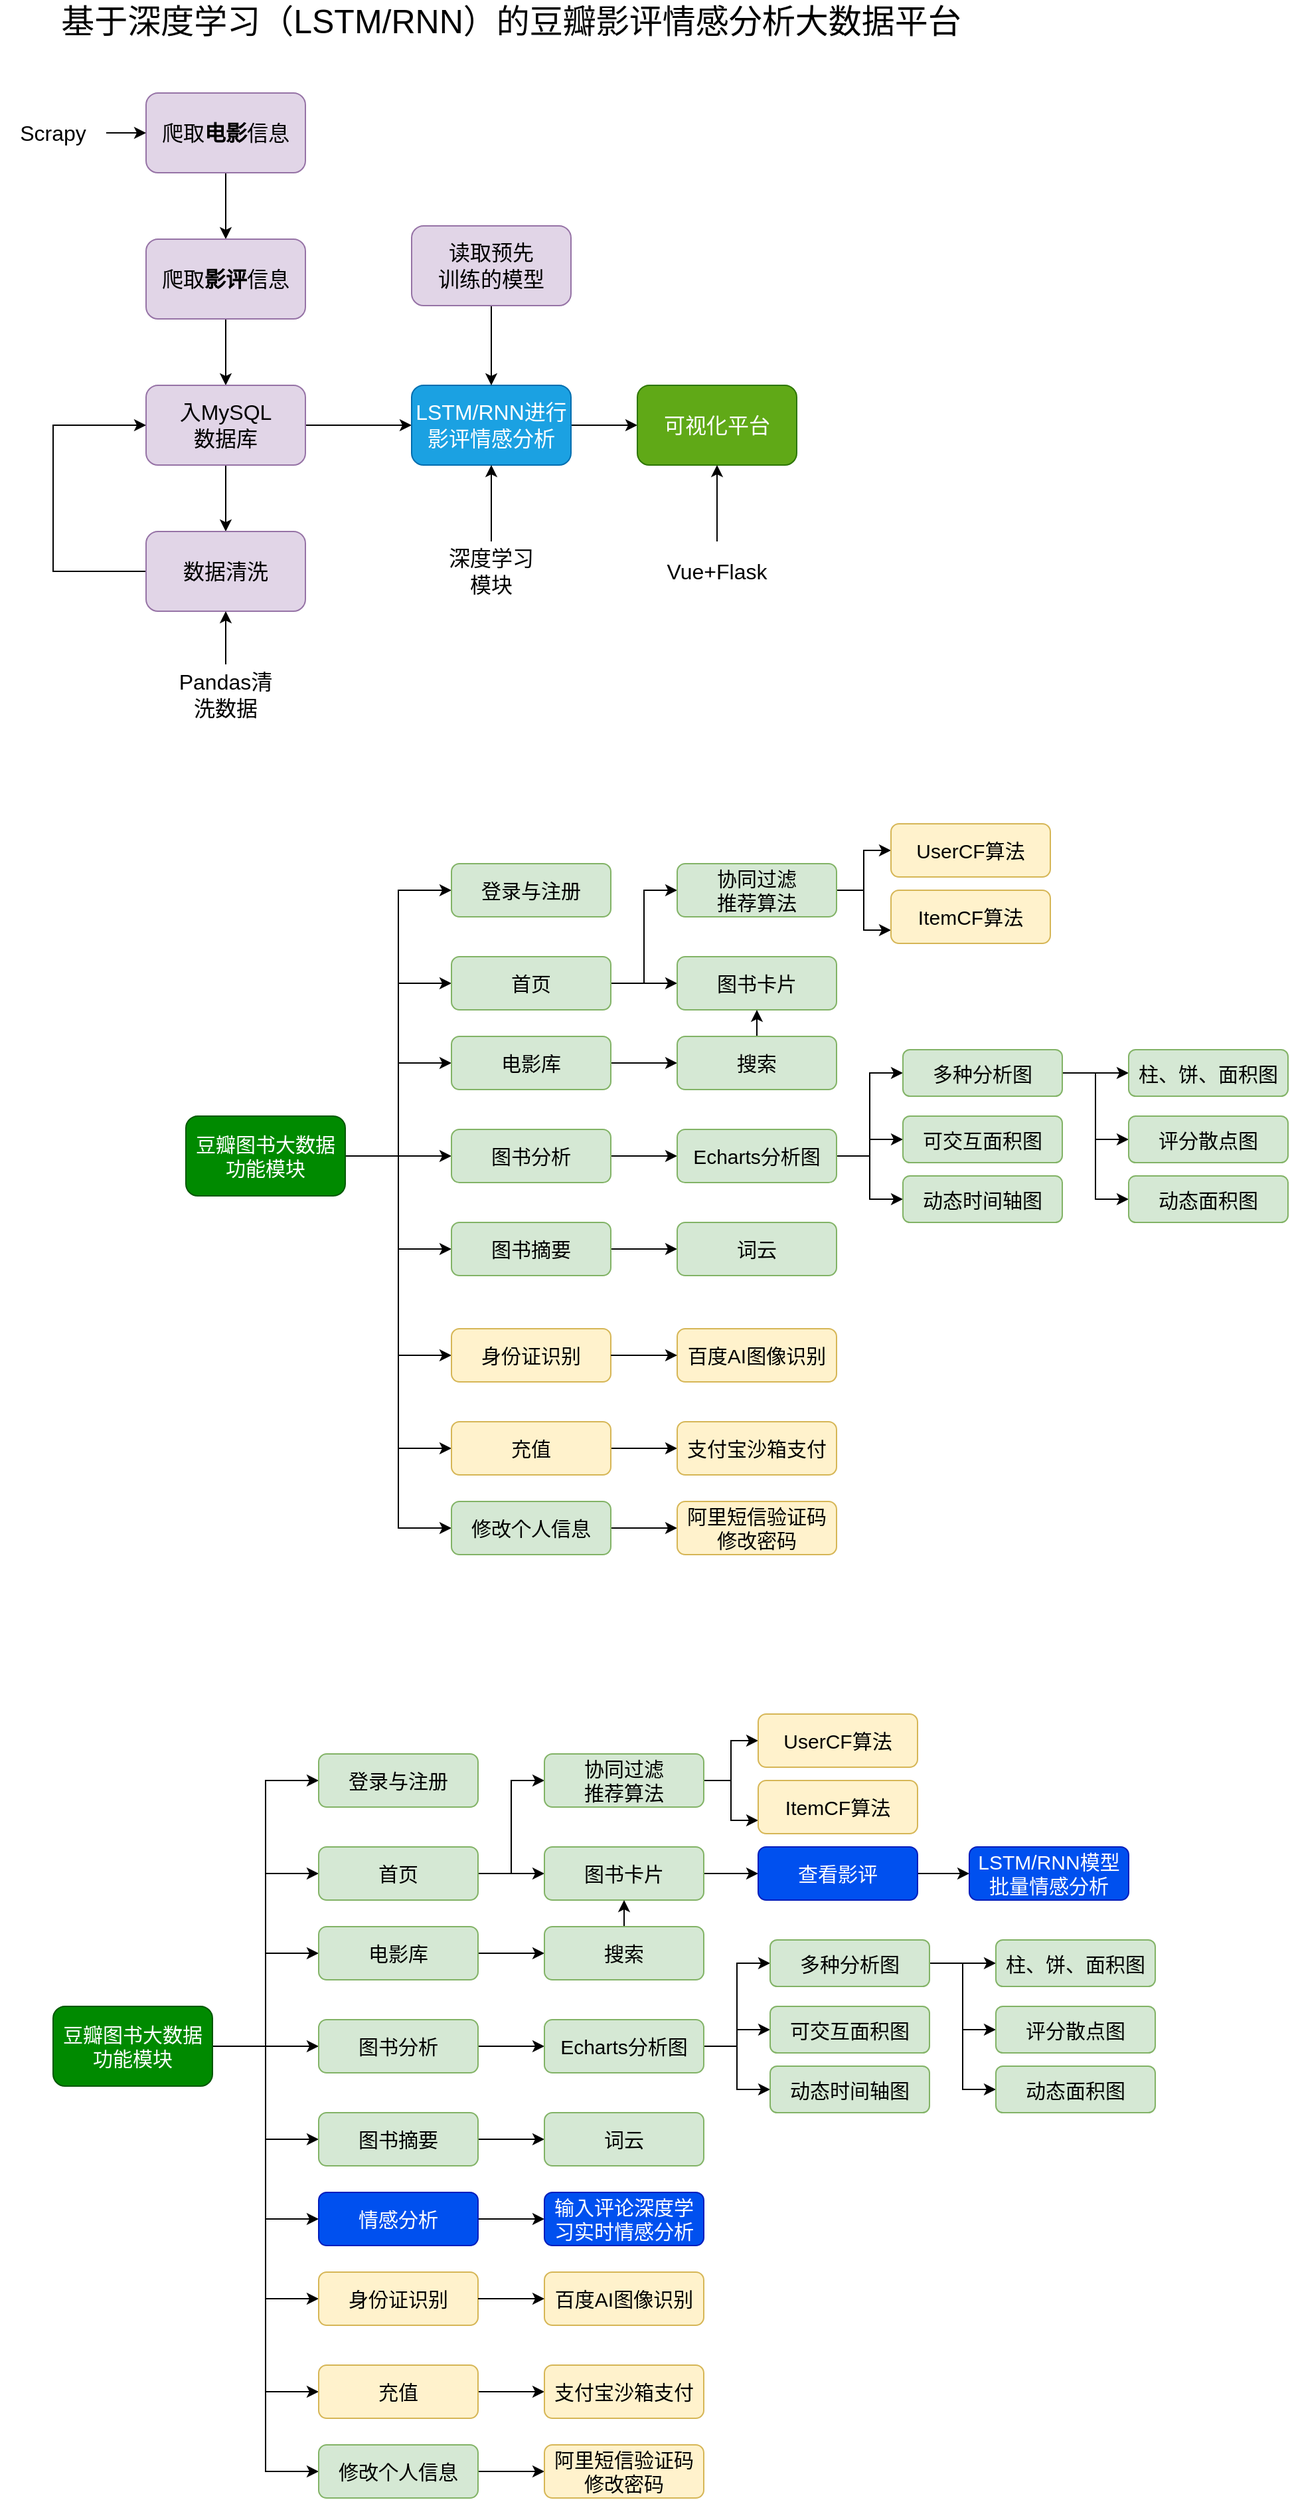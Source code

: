 <mxfile version="17.4.5" type="github">
  <diagram id="V2zGZrx1W2stLBBZ37LN" name="Page-1">
    <mxGraphModel dx="1422" dy="794" grid="1" gridSize="10" guides="1" tooltips="1" connect="1" arrows="1" fold="1" page="1" pageScale="1" pageWidth="827" pageHeight="1169" math="0" shadow="0">
      <root>
        <mxCell id="0" />
        <mxCell id="1" parent="0" />
        <mxCell id="ApELSlaMRQJvpLbUcIeK-8" style="edgeStyle=orthogonalEdgeStyle;rounded=0;orthogonalLoop=1;jettySize=auto;html=1;exitX=0.5;exitY=1;exitDx=0;exitDy=0;entryX=0.5;entryY=0;entryDx=0;entryDy=0;fontSize=16;" parent="1" source="ApELSlaMRQJvpLbUcIeK-1" target="ApELSlaMRQJvpLbUcIeK-2" edge="1">
          <mxGeometry relative="1" as="geometry" />
        </mxCell>
        <mxCell id="ApELSlaMRQJvpLbUcIeK-1" value="爬取&lt;b&gt;电影&lt;/b&gt;信息" style="rounded=1;whiteSpace=wrap;html=1;fillColor=#e1d5e7;strokeColor=#9673a6;fontSize=16;" parent="1" vertex="1">
          <mxGeometry x="120" y="90" width="120" height="60" as="geometry" />
        </mxCell>
        <mxCell id="ApELSlaMRQJvpLbUcIeK-10" style="edgeStyle=orthogonalEdgeStyle;rounded=0;orthogonalLoop=1;jettySize=auto;html=1;exitX=0.5;exitY=1;exitDx=0;exitDy=0;entryX=0.5;entryY=0;entryDx=0;entryDy=0;fontSize=16;" parent="1" source="ApELSlaMRQJvpLbUcIeK-2" target="ApELSlaMRQJvpLbUcIeK-9" edge="1">
          <mxGeometry relative="1" as="geometry" />
        </mxCell>
        <mxCell id="ApELSlaMRQJvpLbUcIeK-2" value="爬取&lt;b&gt;影评&lt;/b&gt;信息" style="rounded=1;whiteSpace=wrap;html=1;fillColor=#e1d5e7;strokeColor=#9673a6;fontSize=16;" parent="1" vertex="1">
          <mxGeometry x="120" y="200" width="120" height="60" as="geometry" />
        </mxCell>
        <mxCell id="ApELSlaMRQJvpLbUcIeK-16" style="edgeStyle=orthogonalEdgeStyle;rounded=0;orthogonalLoop=1;jettySize=auto;html=1;exitX=0.5;exitY=1;exitDx=0;exitDy=0;entryX=0.5;entryY=0;entryDx=0;entryDy=0;fontSize=16;" parent="1" source="ApELSlaMRQJvpLbUcIeK-9" target="ApELSlaMRQJvpLbUcIeK-11" edge="1">
          <mxGeometry relative="1" as="geometry" />
        </mxCell>
        <mxCell id="ApELSlaMRQJvpLbUcIeK-20" style="edgeStyle=orthogonalEdgeStyle;rounded=0;orthogonalLoop=1;jettySize=auto;html=1;exitX=1;exitY=0.5;exitDx=0;exitDy=0;entryX=0;entryY=0.5;entryDx=0;entryDy=0;fontSize=16;" parent="1" source="ApELSlaMRQJvpLbUcIeK-9" target="ApELSlaMRQJvpLbUcIeK-19" edge="1">
          <mxGeometry relative="1" as="geometry" />
        </mxCell>
        <mxCell id="ApELSlaMRQJvpLbUcIeK-9" value="入MySQL&lt;br&gt;数据库" style="rounded=1;whiteSpace=wrap;html=1;fillColor=#e1d5e7;strokeColor=#9673a6;fontSize=16;" parent="1" vertex="1">
          <mxGeometry x="120" y="310" width="120" height="60" as="geometry" />
        </mxCell>
        <mxCell id="ApELSlaMRQJvpLbUcIeK-18" style="edgeStyle=orthogonalEdgeStyle;rounded=0;orthogonalLoop=1;jettySize=auto;html=1;exitX=0;exitY=0.5;exitDx=0;exitDy=0;entryX=0;entryY=0.5;entryDx=0;entryDy=0;fontSize=16;" parent="1" source="ApELSlaMRQJvpLbUcIeK-11" target="ApELSlaMRQJvpLbUcIeK-9" edge="1">
          <mxGeometry relative="1" as="geometry">
            <Array as="points">
              <mxPoint x="50" y="450" />
              <mxPoint x="50" y="340" />
            </Array>
          </mxGeometry>
        </mxCell>
        <mxCell id="ApELSlaMRQJvpLbUcIeK-11" value="数据清洗" style="rounded=1;whiteSpace=wrap;html=1;fillColor=#e1d5e7;strokeColor=#9673a6;fontSize=16;" parent="1" vertex="1">
          <mxGeometry x="120" y="420" width="120" height="60" as="geometry" />
        </mxCell>
        <mxCell id="ApELSlaMRQJvpLbUcIeK-13" value="" style="edgeStyle=orthogonalEdgeStyle;rounded=0;orthogonalLoop=1;jettySize=auto;html=1;fontSize=16;" parent="1" source="ApELSlaMRQJvpLbUcIeK-12" target="ApELSlaMRQJvpLbUcIeK-11" edge="1">
          <mxGeometry relative="1" as="geometry" />
        </mxCell>
        <mxCell id="ApELSlaMRQJvpLbUcIeK-12" value="Pandas清洗数据" style="text;html=1;strokeColor=none;fillColor=none;align=center;verticalAlign=middle;whiteSpace=wrap;rounded=0;fontSize=16;" parent="1" vertex="1">
          <mxGeometry x="140" y="520" width="80" height="45" as="geometry" />
        </mxCell>
        <mxCell id="ApELSlaMRQJvpLbUcIeK-15" value="" style="edgeStyle=orthogonalEdgeStyle;rounded=0;orthogonalLoop=1;jettySize=auto;html=1;fontSize=16;" parent="1" source="ApELSlaMRQJvpLbUcIeK-14" target="ApELSlaMRQJvpLbUcIeK-1" edge="1">
          <mxGeometry relative="1" as="geometry" />
        </mxCell>
        <mxCell id="ApELSlaMRQJvpLbUcIeK-14" value="Scrapy" style="text;html=1;strokeColor=none;fillColor=none;align=center;verticalAlign=middle;whiteSpace=wrap;rounded=0;fontSize=16;" parent="1" vertex="1">
          <mxGeometry x="10" y="97.5" width="80" height="45" as="geometry" />
        </mxCell>
        <mxCell id="ApELSlaMRQJvpLbUcIeK-24" style="edgeStyle=orthogonalEdgeStyle;rounded=0;orthogonalLoop=1;jettySize=auto;html=1;exitX=1;exitY=0.5;exitDx=0;exitDy=0;entryX=0;entryY=0.5;entryDx=0;entryDy=0;fontSize=16;" parent="1" source="ApELSlaMRQJvpLbUcIeK-19" target="ApELSlaMRQJvpLbUcIeK-21" edge="1">
          <mxGeometry relative="1" as="geometry" />
        </mxCell>
        <mxCell id="ApELSlaMRQJvpLbUcIeK-19" value="LSTM/RNN进行影评情感分析" style="rounded=1;whiteSpace=wrap;html=1;fillColor=#1ba1e2;strokeColor=#006EAF;fontSize=16;fontColor=#ffffff;" parent="1" vertex="1">
          <mxGeometry x="320" y="310" width="120" height="60" as="geometry" />
        </mxCell>
        <mxCell id="ApELSlaMRQJvpLbUcIeK-21" value="可视化平台" style="rounded=1;whiteSpace=wrap;html=1;fillColor=#60a917;strokeColor=#2D7600;fontSize=16;fontColor=#ffffff;" parent="1" vertex="1">
          <mxGeometry x="490" y="310" width="120" height="60" as="geometry" />
        </mxCell>
        <mxCell id="ApELSlaMRQJvpLbUcIeK-23" style="edgeStyle=orthogonalEdgeStyle;rounded=0;orthogonalLoop=1;jettySize=auto;html=1;exitX=0.5;exitY=1;exitDx=0;exitDy=0;entryX=0.5;entryY=0;entryDx=0;entryDy=0;fontSize=16;" parent="1" source="ApELSlaMRQJvpLbUcIeK-22" target="ApELSlaMRQJvpLbUcIeK-19" edge="1">
          <mxGeometry relative="1" as="geometry" />
        </mxCell>
        <mxCell id="ApELSlaMRQJvpLbUcIeK-22" value="读取预先&lt;br&gt;训练的模型" style="rounded=1;whiteSpace=wrap;html=1;fillColor=#e1d5e7;strokeColor=#9673a6;fontSize=16;" parent="1" vertex="1">
          <mxGeometry x="320" y="190" width="120" height="60" as="geometry" />
        </mxCell>
        <mxCell id="ApELSlaMRQJvpLbUcIeK-25" value="基于深度学习（LSTM/RNN）的豆瓣影评情感分析大数据平台" style="text;html=1;strokeColor=none;fillColor=none;align=center;verticalAlign=middle;whiteSpace=wrap;rounded=0;fontSize=25;" parent="1" vertex="1">
          <mxGeometry x="30" y="20" width="730" height="30" as="geometry" />
        </mxCell>
        <mxCell id="ApELSlaMRQJvpLbUcIeK-27" value="" style="edgeStyle=orthogonalEdgeStyle;rounded=0;orthogonalLoop=1;jettySize=auto;html=1;fontSize=25;" parent="1" source="ApELSlaMRQJvpLbUcIeK-26" target="ApELSlaMRQJvpLbUcIeK-19" edge="1">
          <mxGeometry relative="1" as="geometry" />
        </mxCell>
        <mxCell id="ApELSlaMRQJvpLbUcIeK-26" value="深度学习模块" style="text;html=1;strokeColor=none;fillColor=none;align=center;verticalAlign=middle;whiteSpace=wrap;rounded=0;fontSize=16;" parent="1" vertex="1">
          <mxGeometry x="340" y="427.5" width="80" height="45" as="geometry" />
        </mxCell>
        <mxCell id="ApELSlaMRQJvpLbUcIeK-29" value="" style="edgeStyle=orthogonalEdgeStyle;rounded=0;orthogonalLoop=1;jettySize=auto;html=1;fontSize=25;" parent="1" source="ApELSlaMRQJvpLbUcIeK-28" target="ApELSlaMRQJvpLbUcIeK-21" edge="1">
          <mxGeometry relative="1" as="geometry" />
        </mxCell>
        <mxCell id="ApELSlaMRQJvpLbUcIeK-28" value="Vue+Flask" style="text;html=1;strokeColor=none;fillColor=none;align=center;verticalAlign=middle;whiteSpace=wrap;rounded=0;fontSize=16;" parent="1" vertex="1">
          <mxGeometry x="510" y="427.5" width="80" height="45" as="geometry" />
        </mxCell>
        <mxCell id="vfVgQjEAgglERbip78DY-22" style="edgeStyle=orthogonalEdgeStyle;rounded=0;orthogonalLoop=1;jettySize=auto;html=1;exitX=1;exitY=0.5;exitDx=0;exitDy=0;entryX=0;entryY=0.5;entryDx=0;entryDy=0;" parent="1" source="vfVgQjEAgglERbip78DY-31" target="vfVgQjEAgglERbip78DY-34" edge="1">
          <mxGeometry relative="1" as="geometry" />
        </mxCell>
        <mxCell id="vfVgQjEAgglERbip78DY-23" style="edgeStyle=orthogonalEdgeStyle;rounded=0;orthogonalLoop=1;jettySize=auto;html=1;exitX=1;exitY=0.5;exitDx=0;exitDy=0;entryX=0;entryY=0.5;entryDx=0;entryDy=0;" parent="1" source="vfVgQjEAgglERbip78DY-31" target="vfVgQjEAgglERbip78DY-33" edge="1">
          <mxGeometry relative="1" as="geometry" />
        </mxCell>
        <mxCell id="vfVgQjEAgglERbip78DY-24" style="edgeStyle=orthogonalEdgeStyle;rounded=0;orthogonalLoop=1;jettySize=auto;html=1;exitX=1;exitY=0.5;exitDx=0;exitDy=0;entryX=0;entryY=0.5;entryDx=0;entryDy=0;" parent="1" source="vfVgQjEAgglERbip78DY-31" target="vfVgQjEAgglERbip78DY-36" edge="1">
          <mxGeometry relative="1" as="geometry" />
        </mxCell>
        <mxCell id="vfVgQjEAgglERbip78DY-25" style="edgeStyle=orthogonalEdgeStyle;rounded=0;orthogonalLoop=1;jettySize=auto;html=1;exitX=1;exitY=0.5;exitDx=0;exitDy=0;entryX=0;entryY=0.5;entryDx=0;entryDy=0;" parent="1" source="vfVgQjEAgglERbip78DY-31" target="vfVgQjEAgglERbip78DY-40" edge="1">
          <mxGeometry relative="1" as="geometry" />
        </mxCell>
        <mxCell id="vfVgQjEAgglERbip78DY-26" style="edgeStyle=orthogonalEdgeStyle;rounded=0;orthogonalLoop=1;jettySize=auto;html=1;exitX=1;exitY=0.5;exitDx=0;exitDy=0;entryX=0;entryY=0.5;entryDx=0;entryDy=0;" parent="1" source="vfVgQjEAgglERbip78DY-31" target="vfVgQjEAgglERbip78DY-41" edge="1">
          <mxGeometry relative="1" as="geometry" />
        </mxCell>
        <mxCell id="vfVgQjEAgglERbip78DY-27" style="edgeStyle=orthogonalEdgeStyle;rounded=0;orthogonalLoop=1;jettySize=auto;html=1;exitX=1;exitY=0.5;exitDx=0;exitDy=0;entryX=0;entryY=0.5;entryDx=0;entryDy=0;" parent="1" source="vfVgQjEAgglERbip78DY-31" target="vfVgQjEAgglERbip78DY-46" edge="1">
          <mxGeometry relative="1" as="geometry" />
        </mxCell>
        <mxCell id="vfVgQjEAgglERbip78DY-28" style="edgeStyle=orthogonalEdgeStyle;rounded=0;orthogonalLoop=1;jettySize=auto;html=1;exitX=1;exitY=0.5;exitDx=0;exitDy=0;entryX=0;entryY=0.5;entryDx=0;entryDy=0;" parent="1" source="vfVgQjEAgglERbip78DY-31" target="vfVgQjEAgglERbip78DY-53" edge="1">
          <mxGeometry relative="1" as="geometry" />
        </mxCell>
        <mxCell id="vfVgQjEAgglERbip78DY-29" style="edgeStyle=orthogonalEdgeStyle;rounded=0;orthogonalLoop=1;jettySize=auto;html=1;exitX=1;exitY=0.5;exitDx=0;exitDy=0;entryX=0;entryY=0.5;entryDx=0;entryDy=0;" parent="1" source="vfVgQjEAgglERbip78DY-31" target="vfVgQjEAgglERbip78DY-57" edge="1">
          <mxGeometry relative="1" as="geometry" />
        </mxCell>
        <mxCell id="vfVgQjEAgglERbip78DY-31" value="豆瓣图书大数据&lt;br&gt;功能模块" style="rounded=1;whiteSpace=wrap;html=1;fontSize=15;fillColor=#008a00;strokeColor=#005700;fontColor=#ffffff;" parent="1" vertex="1">
          <mxGeometry x="150" y="860" width="120" height="60" as="geometry" />
        </mxCell>
        <mxCell id="vfVgQjEAgglERbip78DY-32" style="edgeStyle=orthogonalEdgeStyle;rounded=0;orthogonalLoop=1;jettySize=auto;html=1;exitX=1;exitY=0.5;exitDx=0;exitDy=0;entryX=0;entryY=0.5;entryDx=0;entryDy=0;" parent="1" source="vfVgQjEAgglERbip78DY-33" target="vfVgQjEAgglERbip78DY-38" edge="1">
          <mxGeometry relative="1" as="geometry" />
        </mxCell>
        <mxCell id="vfVgQjEAgglERbip78DY-70" style="edgeStyle=orthogonalEdgeStyle;rounded=0;orthogonalLoop=1;jettySize=auto;html=1;exitX=1;exitY=0.5;exitDx=0;exitDy=0;entryX=0;entryY=0.5;entryDx=0;entryDy=0;" parent="1" source="vfVgQjEAgglERbip78DY-33" target="vfVgQjEAgglERbip78DY-49" edge="1">
          <mxGeometry relative="1" as="geometry" />
        </mxCell>
        <mxCell id="vfVgQjEAgglERbip78DY-33" value="首页" style="rounded=1;whiteSpace=wrap;html=1;fontSize=15;fillColor=#d5e8d4;strokeColor=#82b366;" parent="1" vertex="1">
          <mxGeometry x="350" y="740" width="120" height="40" as="geometry" />
        </mxCell>
        <mxCell id="vfVgQjEAgglERbip78DY-34" value="登录与注册" style="rounded=1;whiteSpace=wrap;html=1;fontSize=15;fillColor=#d5e8d4;strokeColor=#82b366;" parent="1" vertex="1">
          <mxGeometry x="350" y="670" width="120" height="40" as="geometry" />
        </mxCell>
        <mxCell id="vfVgQjEAgglERbip78DY-35" style="edgeStyle=orthogonalEdgeStyle;rounded=0;orthogonalLoop=1;jettySize=auto;html=1;exitX=1;exitY=0.5;exitDx=0;exitDy=0;entryX=0;entryY=0.5;entryDx=0;entryDy=0;" parent="1" source="vfVgQjEAgglERbip78DY-36" target="vfVgQjEAgglERbip78DY-44" edge="1">
          <mxGeometry relative="1" as="geometry" />
        </mxCell>
        <mxCell id="vfVgQjEAgglERbip78DY-36" value="图书分析" style="rounded=1;whiteSpace=wrap;html=1;fontSize=15;fillColor=#d5e8d4;strokeColor=#82b366;" parent="1" vertex="1">
          <mxGeometry x="350" y="870" width="120" height="40" as="geometry" />
        </mxCell>
        <mxCell id="vfVgQjEAgglERbip78DY-38" value="图书卡片" style="rounded=1;whiteSpace=wrap;html=1;fontSize=15;fillColor=#d5e8d4;strokeColor=#82b366;" parent="1" vertex="1">
          <mxGeometry x="520" y="740" width="120" height="40" as="geometry" />
        </mxCell>
        <mxCell id="vfVgQjEAgglERbip78DY-39" style="edgeStyle=orthogonalEdgeStyle;rounded=0;orthogonalLoop=1;jettySize=auto;html=1;exitX=1;exitY=0.5;exitDx=0;exitDy=0;entryX=0;entryY=0.5;entryDx=0;entryDy=0;" parent="1" source="vfVgQjEAgglERbip78DY-40" target="vfVgQjEAgglERbip78DY-42" edge="1">
          <mxGeometry relative="1" as="geometry" />
        </mxCell>
        <mxCell id="vfVgQjEAgglERbip78DY-40" value="图书摘要" style="rounded=1;whiteSpace=wrap;html=1;fontSize=15;fillColor=#d5e8d4;strokeColor=#82b366;" parent="1" vertex="1">
          <mxGeometry x="350" y="940" width="120" height="40" as="geometry" />
        </mxCell>
        <mxCell id="vfVgQjEAgglERbip78DY-41" value="身份证识别" style="rounded=1;whiteSpace=wrap;html=1;fontSize=15;fillColor=#fff2cc;strokeColor=#d6b656;" parent="1" vertex="1">
          <mxGeometry x="350" y="1020" width="120" height="40" as="geometry" />
        </mxCell>
        <mxCell id="vfVgQjEAgglERbip78DY-42" value="词云" style="rounded=1;whiteSpace=wrap;html=1;fontSize=15;fillColor=#d5e8d4;strokeColor=#82b366;" parent="1" vertex="1">
          <mxGeometry x="520" y="940" width="120" height="40" as="geometry" />
        </mxCell>
        <mxCell id="vfVgQjEAgglERbip78DY-43" style="edgeStyle=orthogonalEdgeStyle;rounded=0;orthogonalLoop=1;jettySize=auto;html=1;exitX=1;exitY=0.5;exitDx=0;exitDy=0;entryX=0;entryY=0.5;entryDx=0;entryDy=0;" parent="1" source="vfVgQjEAgglERbip78DY-44" target="vfVgQjEAgglERbip78DY-60" edge="1">
          <mxGeometry relative="1" as="geometry" />
        </mxCell>
        <mxCell id="vfVgQjEAgglERbip78DY-74" style="edgeStyle=orthogonalEdgeStyle;rounded=0;orthogonalLoop=1;jettySize=auto;html=1;exitX=1;exitY=0.5;exitDx=0;exitDy=0;entryX=0;entryY=0.5;entryDx=0;entryDy=0;" parent="1" source="vfVgQjEAgglERbip78DY-44" target="vfVgQjEAgglERbip78DY-71" edge="1">
          <mxGeometry relative="1" as="geometry" />
        </mxCell>
        <mxCell id="vfVgQjEAgglERbip78DY-75" style="edgeStyle=orthogonalEdgeStyle;rounded=0;orthogonalLoop=1;jettySize=auto;html=1;exitX=1;exitY=0.5;exitDx=0;exitDy=0;entryX=0;entryY=0.5;entryDx=0;entryDy=0;" parent="1" source="vfVgQjEAgglERbip78DY-44" target="vfVgQjEAgglERbip78DY-72" edge="1">
          <mxGeometry relative="1" as="geometry" />
        </mxCell>
        <mxCell id="vfVgQjEAgglERbip78DY-44" value="Echarts分析图" style="rounded=1;whiteSpace=wrap;html=1;fontSize=15;fillColor=#d5e8d4;strokeColor=#82b366;" parent="1" vertex="1">
          <mxGeometry x="520" y="870" width="120" height="40" as="geometry" />
        </mxCell>
        <mxCell id="vfVgQjEAgglERbip78DY-68" style="edgeStyle=orthogonalEdgeStyle;rounded=0;orthogonalLoop=1;jettySize=auto;html=1;exitX=1;exitY=0.5;exitDx=0;exitDy=0;entryX=0;entryY=0.5;entryDx=0;entryDy=0;" parent="1" source="vfVgQjEAgglERbip78DY-46" target="vfVgQjEAgglERbip78DY-67" edge="1">
          <mxGeometry relative="1" as="geometry" />
        </mxCell>
        <mxCell id="vfVgQjEAgglERbip78DY-46" value="电影库" style="rounded=1;whiteSpace=wrap;html=1;fontSize=15;fillColor=#d5e8d4;strokeColor=#82b366;" parent="1" vertex="1">
          <mxGeometry x="350" y="800" width="120" height="40" as="geometry" />
        </mxCell>
        <mxCell id="vfVgQjEAgglERbip78DY-47" style="edgeStyle=orthogonalEdgeStyle;rounded=0;orthogonalLoop=1;jettySize=auto;html=1;exitX=1;exitY=0.5;exitDx=0;exitDy=0;entryX=0;entryY=0.5;entryDx=0;entryDy=0;" parent="1" source="vfVgQjEAgglERbip78DY-49" target="vfVgQjEAgglERbip78DY-54" edge="1">
          <mxGeometry relative="1" as="geometry" />
        </mxCell>
        <mxCell id="vfVgQjEAgglERbip78DY-48" style="edgeStyle=orthogonalEdgeStyle;rounded=0;orthogonalLoop=1;jettySize=auto;html=1;exitX=1;exitY=0.5;exitDx=0;exitDy=0;entryX=0;entryY=0.75;entryDx=0;entryDy=0;" parent="1" source="vfVgQjEAgglERbip78DY-49" target="vfVgQjEAgglERbip78DY-55" edge="1">
          <mxGeometry relative="1" as="geometry" />
        </mxCell>
        <mxCell id="vfVgQjEAgglERbip78DY-49" value="协同过滤&lt;br&gt;推荐算法" style="rounded=1;whiteSpace=wrap;html=1;fontSize=15;fillColor=#d5e8d4;strokeColor=#82b366;" parent="1" vertex="1">
          <mxGeometry x="520" y="670" width="120" height="40" as="geometry" />
        </mxCell>
        <mxCell id="vfVgQjEAgglERbip78DY-50" value="百度AI图像识别" style="rounded=1;whiteSpace=wrap;html=1;fontSize=15;fillColor=#fff2cc;strokeColor=#d6b656;" parent="1" vertex="1">
          <mxGeometry x="520" y="1020" width="120" height="40" as="geometry" />
        </mxCell>
        <mxCell id="vfVgQjEAgglERbip78DY-51" style="edgeStyle=orthogonalEdgeStyle;rounded=0;orthogonalLoop=1;jettySize=auto;html=1;exitX=1;exitY=0.5;exitDx=0;exitDy=0;" parent="1" source="vfVgQjEAgglERbip78DY-41" edge="1">
          <mxGeometry relative="1" as="geometry">
            <mxPoint x="480" y="980" as="sourcePoint" />
            <mxPoint x="520" y="1040" as="targetPoint" />
          </mxGeometry>
        </mxCell>
        <mxCell id="vfVgQjEAgglERbip78DY-52" style="edgeStyle=orthogonalEdgeStyle;rounded=0;orthogonalLoop=1;jettySize=auto;html=1;exitX=1;exitY=0.5;exitDx=0;exitDy=0;entryX=0;entryY=0.5;entryDx=0;entryDy=0;" parent="1" source="vfVgQjEAgglERbip78DY-53" target="vfVgQjEAgglERbip78DY-61" edge="1">
          <mxGeometry relative="1" as="geometry" />
        </mxCell>
        <mxCell id="vfVgQjEAgglERbip78DY-53" value="修改个人信息" style="rounded=1;whiteSpace=wrap;html=1;fontSize=15;fillColor=#d5e8d4;strokeColor=#82b366;" parent="1" vertex="1">
          <mxGeometry x="350" y="1150" width="120" height="40" as="geometry" />
        </mxCell>
        <mxCell id="vfVgQjEAgglERbip78DY-54" value="UserCF算法" style="rounded=1;whiteSpace=wrap;html=1;fontSize=15;fillColor=#fff2cc;strokeColor=#d6b656;" parent="1" vertex="1">
          <mxGeometry x="681" y="640" width="120" height="40" as="geometry" />
        </mxCell>
        <mxCell id="vfVgQjEAgglERbip78DY-55" value="ItemCF算法" style="rounded=1;whiteSpace=wrap;html=1;fontSize=15;fillColor=#fff2cc;strokeColor=#d6b656;" parent="1" vertex="1">
          <mxGeometry x="681" y="690" width="120" height="40" as="geometry" />
        </mxCell>
        <mxCell id="vfVgQjEAgglERbip78DY-56" style="edgeStyle=orthogonalEdgeStyle;rounded=0;orthogonalLoop=1;jettySize=auto;html=1;exitX=1;exitY=0.5;exitDx=0;exitDy=0;entryX=0;entryY=0.5;entryDx=0;entryDy=0;" parent="1" source="vfVgQjEAgglERbip78DY-57" target="vfVgQjEAgglERbip78DY-58" edge="1">
          <mxGeometry relative="1" as="geometry" />
        </mxCell>
        <mxCell id="vfVgQjEAgglERbip78DY-57" value="充值" style="rounded=1;whiteSpace=wrap;html=1;fontSize=15;fillColor=#fff2cc;strokeColor=#d6b656;" parent="1" vertex="1">
          <mxGeometry x="350" y="1090" width="120" height="40" as="geometry" />
        </mxCell>
        <mxCell id="vfVgQjEAgglERbip78DY-58" value="支付宝沙箱支付" style="rounded=1;whiteSpace=wrap;html=1;fontSize=15;fillColor=#fff2cc;strokeColor=#d6b656;" parent="1" vertex="1">
          <mxGeometry x="520" y="1090" width="120" height="40" as="geometry" />
        </mxCell>
        <mxCell id="vfVgQjEAgglERbip78DY-80" style="edgeStyle=orthogonalEdgeStyle;rounded=0;orthogonalLoop=1;jettySize=auto;html=1;exitX=1;exitY=0.5;exitDx=0;exitDy=0;entryX=0;entryY=0.5;entryDx=0;entryDy=0;" parent="1" source="vfVgQjEAgglERbip78DY-60" target="vfVgQjEAgglERbip78DY-76" edge="1">
          <mxGeometry relative="1" as="geometry" />
        </mxCell>
        <mxCell id="vfVgQjEAgglERbip78DY-81" style="edgeStyle=orthogonalEdgeStyle;rounded=0;orthogonalLoop=1;jettySize=auto;html=1;exitX=1;exitY=0.5;exitDx=0;exitDy=0;entryX=0;entryY=0.5;entryDx=0;entryDy=0;" parent="1" source="vfVgQjEAgglERbip78DY-60" target="vfVgQjEAgglERbip78DY-77" edge="1">
          <mxGeometry relative="1" as="geometry" />
        </mxCell>
        <mxCell id="vfVgQjEAgglERbip78DY-82" style="edgeStyle=orthogonalEdgeStyle;rounded=0;orthogonalLoop=1;jettySize=auto;html=1;exitX=1;exitY=0.5;exitDx=0;exitDy=0;entryX=0;entryY=0.5;entryDx=0;entryDy=0;" parent="1" source="vfVgQjEAgglERbip78DY-60" target="vfVgQjEAgglERbip78DY-78" edge="1">
          <mxGeometry relative="1" as="geometry" />
        </mxCell>
        <mxCell id="vfVgQjEAgglERbip78DY-60" value="多种分析图" style="rounded=1;whiteSpace=wrap;html=1;fontSize=15;fillColor=#d5e8d4;strokeColor=#82b366;" parent="1" vertex="1">
          <mxGeometry x="690" y="810" width="120" height="35" as="geometry" />
        </mxCell>
        <mxCell id="vfVgQjEAgglERbip78DY-61" value="阿里短信验证码修改密码" style="rounded=1;whiteSpace=wrap;html=1;fontSize=15;fillColor=#fff2cc;strokeColor=#d6b656;" parent="1" vertex="1">
          <mxGeometry x="520" y="1150" width="120" height="40" as="geometry" />
        </mxCell>
        <mxCell id="vfVgQjEAgglERbip78DY-69" style="edgeStyle=orthogonalEdgeStyle;rounded=0;orthogonalLoop=1;jettySize=auto;html=1;exitX=0.5;exitY=0;exitDx=0;exitDy=0;entryX=0.5;entryY=1;entryDx=0;entryDy=0;" parent="1" source="vfVgQjEAgglERbip78DY-67" target="vfVgQjEAgglERbip78DY-38" edge="1">
          <mxGeometry relative="1" as="geometry" />
        </mxCell>
        <mxCell id="vfVgQjEAgglERbip78DY-67" value="搜索" style="rounded=1;whiteSpace=wrap;html=1;fontSize=15;fillColor=#d5e8d4;strokeColor=#82b366;" parent="1" vertex="1">
          <mxGeometry x="520" y="800" width="120" height="40" as="geometry" />
        </mxCell>
        <mxCell id="vfVgQjEAgglERbip78DY-71" value="可交互面积图" style="rounded=1;whiteSpace=wrap;html=1;fontSize=15;fillColor=#d5e8d4;strokeColor=#82b366;" parent="1" vertex="1">
          <mxGeometry x="690" y="860" width="120" height="35" as="geometry" />
        </mxCell>
        <mxCell id="vfVgQjEAgglERbip78DY-72" value="动态时间轴图" style="rounded=1;whiteSpace=wrap;html=1;fontSize=15;fillColor=#d5e8d4;strokeColor=#82b366;" parent="1" vertex="1">
          <mxGeometry x="690" y="905" width="120" height="35" as="geometry" />
        </mxCell>
        <mxCell id="vfVgQjEAgglERbip78DY-76" value="柱、饼、面积图" style="rounded=1;whiteSpace=wrap;html=1;fontSize=15;fillColor=#d5e8d4;strokeColor=#82b366;" parent="1" vertex="1">
          <mxGeometry x="860" y="810" width="120" height="35" as="geometry" />
        </mxCell>
        <mxCell id="vfVgQjEAgglERbip78DY-77" value="评分散点图" style="rounded=1;whiteSpace=wrap;html=1;fontSize=15;fillColor=#d5e8d4;strokeColor=#82b366;" parent="1" vertex="1">
          <mxGeometry x="860" y="860" width="120" height="35" as="geometry" />
        </mxCell>
        <mxCell id="vfVgQjEAgglERbip78DY-78" value="动态面积图" style="rounded=1;whiteSpace=wrap;html=1;fontSize=15;fillColor=#d5e8d4;strokeColor=#82b366;" parent="1" vertex="1">
          <mxGeometry x="860" y="905" width="120" height="35" as="geometry" />
        </mxCell>
        <mxCell id="shGuZ6Rk-x5DVHjVjzCF-1" style="edgeStyle=orthogonalEdgeStyle;rounded=0;orthogonalLoop=1;jettySize=auto;html=1;exitX=1;exitY=0.5;exitDx=0;exitDy=0;entryX=0;entryY=0.5;entryDx=0;entryDy=0;" edge="1" parent="1" source="shGuZ6Rk-x5DVHjVjzCF-10" target="shGuZ6Rk-x5DVHjVjzCF-14">
          <mxGeometry relative="1" as="geometry" />
        </mxCell>
        <mxCell id="shGuZ6Rk-x5DVHjVjzCF-2" style="edgeStyle=orthogonalEdgeStyle;rounded=0;orthogonalLoop=1;jettySize=auto;html=1;exitX=1;exitY=0.5;exitDx=0;exitDy=0;entryX=0;entryY=0.5;entryDx=0;entryDy=0;" edge="1" parent="1" source="shGuZ6Rk-x5DVHjVjzCF-10" target="shGuZ6Rk-x5DVHjVjzCF-13">
          <mxGeometry relative="1" as="geometry" />
        </mxCell>
        <mxCell id="shGuZ6Rk-x5DVHjVjzCF-3" style="edgeStyle=orthogonalEdgeStyle;rounded=0;orthogonalLoop=1;jettySize=auto;html=1;exitX=1;exitY=0.5;exitDx=0;exitDy=0;entryX=0;entryY=0.5;entryDx=0;entryDy=0;" edge="1" parent="1" source="shGuZ6Rk-x5DVHjVjzCF-10" target="shGuZ6Rk-x5DVHjVjzCF-16">
          <mxGeometry relative="1" as="geometry" />
        </mxCell>
        <mxCell id="shGuZ6Rk-x5DVHjVjzCF-4" style="edgeStyle=orthogonalEdgeStyle;rounded=0;orthogonalLoop=1;jettySize=auto;html=1;exitX=1;exitY=0.5;exitDx=0;exitDy=0;entryX=0;entryY=0.5;entryDx=0;entryDy=0;" edge="1" parent="1" source="shGuZ6Rk-x5DVHjVjzCF-10" target="shGuZ6Rk-x5DVHjVjzCF-20">
          <mxGeometry relative="1" as="geometry" />
        </mxCell>
        <mxCell id="shGuZ6Rk-x5DVHjVjzCF-5" style="edgeStyle=orthogonalEdgeStyle;rounded=0;orthogonalLoop=1;jettySize=auto;html=1;exitX=1;exitY=0.5;exitDx=0;exitDy=0;entryX=0;entryY=0.5;entryDx=0;entryDy=0;" edge="1" parent="1" source="shGuZ6Rk-x5DVHjVjzCF-10" target="shGuZ6Rk-x5DVHjVjzCF-21">
          <mxGeometry relative="1" as="geometry" />
        </mxCell>
        <mxCell id="shGuZ6Rk-x5DVHjVjzCF-6" style="edgeStyle=orthogonalEdgeStyle;rounded=0;orthogonalLoop=1;jettySize=auto;html=1;exitX=1;exitY=0.5;exitDx=0;exitDy=0;entryX=0;entryY=0.5;entryDx=0;entryDy=0;" edge="1" parent="1" source="shGuZ6Rk-x5DVHjVjzCF-10" target="shGuZ6Rk-x5DVHjVjzCF-28">
          <mxGeometry relative="1" as="geometry" />
        </mxCell>
        <mxCell id="shGuZ6Rk-x5DVHjVjzCF-7" style="edgeStyle=orthogonalEdgeStyle;rounded=0;orthogonalLoop=1;jettySize=auto;html=1;exitX=1;exitY=0.5;exitDx=0;exitDy=0;entryX=0;entryY=0.5;entryDx=0;entryDy=0;" edge="1" parent="1" source="shGuZ6Rk-x5DVHjVjzCF-10" target="shGuZ6Rk-x5DVHjVjzCF-35">
          <mxGeometry relative="1" as="geometry" />
        </mxCell>
        <mxCell id="shGuZ6Rk-x5DVHjVjzCF-8" style="edgeStyle=orthogonalEdgeStyle;rounded=0;orthogonalLoop=1;jettySize=auto;html=1;exitX=1;exitY=0.5;exitDx=0;exitDy=0;entryX=0;entryY=0.5;entryDx=0;entryDy=0;" edge="1" parent="1" source="shGuZ6Rk-x5DVHjVjzCF-10" target="shGuZ6Rk-x5DVHjVjzCF-39">
          <mxGeometry relative="1" as="geometry" />
        </mxCell>
        <mxCell id="shGuZ6Rk-x5DVHjVjzCF-9" style="edgeStyle=orthogonalEdgeStyle;rounded=0;orthogonalLoop=1;jettySize=auto;html=1;exitX=1;exitY=0.5;exitDx=0;exitDy=0;entryX=0;entryY=0.5;entryDx=0;entryDy=0;fontSize=15;" edge="1" parent="1" source="shGuZ6Rk-x5DVHjVjzCF-10" target="shGuZ6Rk-x5DVHjVjzCF-49">
          <mxGeometry relative="1" as="geometry" />
        </mxCell>
        <mxCell id="shGuZ6Rk-x5DVHjVjzCF-10" value="豆瓣图书大数据&lt;br&gt;功能模块" style="rounded=1;whiteSpace=wrap;html=1;fontSize=15;fillColor=#008a00;strokeColor=#005700;fontColor=#ffffff;" vertex="1" parent="1">
          <mxGeometry x="50" y="1530" width="120" height="60" as="geometry" />
        </mxCell>
        <mxCell id="shGuZ6Rk-x5DVHjVjzCF-11" style="edgeStyle=orthogonalEdgeStyle;rounded=0;orthogonalLoop=1;jettySize=auto;html=1;exitX=1;exitY=0.5;exitDx=0;exitDy=0;entryX=0;entryY=0.5;entryDx=0;entryDy=0;" edge="1" parent="1" source="shGuZ6Rk-x5DVHjVjzCF-13" target="shGuZ6Rk-x5DVHjVjzCF-18">
          <mxGeometry relative="1" as="geometry" />
        </mxCell>
        <mxCell id="shGuZ6Rk-x5DVHjVjzCF-12" style="edgeStyle=orthogonalEdgeStyle;rounded=0;orthogonalLoop=1;jettySize=auto;html=1;exitX=1;exitY=0.5;exitDx=0;exitDy=0;entryX=0;entryY=0.5;entryDx=0;entryDy=0;" edge="1" parent="1" source="shGuZ6Rk-x5DVHjVjzCF-13" target="shGuZ6Rk-x5DVHjVjzCF-31">
          <mxGeometry relative="1" as="geometry" />
        </mxCell>
        <mxCell id="shGuZ6Rk-x5DVHjVjzCF-13" value="首页" style="rounded=1;whiteSpace=wrap;html=1;fontSize=15;fillColor=#d5e8d4;strokeColor=#82b366;" vertex="1" parent="1">
          <mxGeometry x="250" y="1410" width="120" height="40" as="geometry" />
        </mxCell>
        <mxCell id="shGuZ6Rk-x5DVHjVjzCF-14" value="登录与注册" style="rounded=1;whiteSpace=wrap;html=1;fontSize=15;fillColor=#d5e8d4;strokeColor=#82b366;" vertex="1" parent="1">
          <mxGeometry x="250" y="1340" width="120" height="40" as="geometry" />
        </mxCell>
        <mxCell id="shGuZ6Rk-x5DVHjVjzCF-15" style="edgeStyle=orthogonalEdgeStyle;rounded=0;orthogonalLoop=1;jettySize=auto;html=1;exitX=1;exitY=0.5;exitDx=0;exitDy=0;entryX=0;entryY=0.5;entryDx=0;entryDy=0;" edge="1" parent="1" source="shGuZ6Rk-x5DVHjVjzCF-16" target="shGuZ6Rk-x5DVHjVjzCF-26">
          <mxGeometry relative="1" as="geometry" />
        </mxCell>
        <mxCell id="shGuZ6Rk-x5DVHjVjzCF-16" value="图书分析" style="rounded=1;whiteSpace=wrap;html=1;fontSize=15;fillColor=#d5e8d4;strokeColor=#82b366;" vertex="1" parent="1">
          <mxGeometry x="250" y="1540" width="120" height="40" as="geometry" />
        </mxCell>
        <mxCell id="shGuZ6Rk-x5DVHjVjzCF-17" style="edgeStyle=orthogonalEdgeStyle;rounded=0;orthogonalLoop=1;jettySize=auto;html=1;exitX=1;exitY=0.5;exitDx=0;exitDy=0;entryX=0;entryY=0.5;entryDx=0;entryDy=0;" edge="1" parent="1" source="shGuZ6Rk-x5DVHjVjzCF-18" target="shGuZ6Rk-x5DVHjVjzCF-42">
          <mxGeometry relative="1" as="geometry" />
        </mxCell>
        <mxCell id="shGuZ6Rk-x5DVHjVjzCF-18" value="图书卡片" style="rounded=1;whiteSpace=wrap;html=1;fontSize=15;fillColor=#d5e8d4;strokeColor=#82b366;" vertex="1" parent="1">
          <mxGeometry x="420" y="1410" width="120" height="40" as="geometry" />
        </mxCell>
        <mxCell id="shGuZ6Rk-x5DVHjVjzCF-19" style="edgeStyle=orthogonalEdgeStyle;rounded=0;orthogonalLoop=1;jettySize=auto;html=1;exitX=1;exitY=0.5;exitDx=0;exitDy=0;entryX=0;entryY=0.5;entryDx=0;entryDy=0;" edge="1" parent="1" source="shGuZ6Rk-x5DVHjVjzCF-20" target="shGuZ6Rk-x5DVHjVjzCF-22">
          <mxGeometry relative="1" as="geometry" />
        </mxCell>
        <mxCell id="shGuZ6Rk-x5DVHjVjzCF-20" value="图书摘要" style="rounded=1;whiteSpace=wrap;html=1;fontSize=15;fillColor=#d5e8d4;strokeColor=#82b366;" vertex="1" parent="1">
          <mxGeometry x="250" y="1610" width="120" height="40" as="geometry" />
        </mxCell>
        <mxCell id="shGuZ6Rk-x5DVHjVjzCF-21" value="身份证识别" style="rounded=1;whiteSpace=wrap;html=1;fontSize=15;fillColor=#fff2cc;strokeColor=#d6b656;" vertex="1" parent="1">
          <mxGeometry x="250" y="1730" width="120" height="40" as="geometry" />
        </mxCell>
        <mxCell id="shGuZ6Rk-x5DVHjVjzCF-22" value="词云" style="rounded=1;whiteSpace=wrap;html=1;fontSize=15;fillColor=#d5e8d4;strokeColor=#82b366;" vertex="1" parent="1">
          <mxGeometry x="420" y="1610" width="120" height="40" as="geometry" />
        </mxCell>
        <mxCell id="shGuZ6Rk-x5DVHjVjzCF-23" style="edgeStyle=orthogonalEdgeStyle;rounded=0;orthogonalLoop=1;jettySize=auto;html=1;exitX=1;exitY=0.5;exitDx=0;exitDy=0;entryX=0;entryY=0.5;entryDx=0;entryDy=0;" edge="1" parent="1" source="shGuZ6Rk-x5DVHjVjzCF-26" target="shGuZ6Rk-x5DVHjVjzCF-46">
          <mxGeometry relative="1" as="geometry" />
        </mxCell>
        <mxCell id="shGuZ6Rk-x5DVHjVjzCF-24" style="edgeStyle=orthogonalEdgeStyle;rounded=0;orthogonalLoop=1;jettySize=auto;html=1;exitX=1;exitY=0.5;exitDx=0;exitDy=0;entryX=0;entryY=0.5;entryDx=0;entryDy=0;" edge="1" parent="1" source="shGuZ6Rk-x5DVHjVjzCF-26" target="shGuZ6Rk-x5DVHjVjzCF-54">
          <mxGeometry relative="1" as="geometry" />
        </mxCell>
        <mxCell id="shGuZ6Rk-x5DVHjVjzCF-25" style="edgeStyle=orthogonalEdgeStyle;rounded=0;orthogonalLoop=1;jettySize=auto;html=1;exitX=1;exitY=0.5;exitDx=0;exitDy=0;entryX=0;entryY=0.5;entryDx=0;entryDy=0;" edge="1" parent="1" source="shGuZ6Rk-x5DVHjVjzCF-26" target="shGuZ6Rk-x5DVHjVjzCF-55">
          <mxGeometry relative="1" as="geometry" />
        </mxCell>
        <mxCell id="shGuZ6Rk-x5DVHjVjzCF-26" value="Echarts分析图" style="rounded=1;whiteSpace=wrap;html=1;fontSize=15;fillColor=#d5e8d4;strokeColor=#82b366;" vertex="1" parent="1">
          <mxGeometry x="420" y="1540" width="120" height="40" as="geometry" />
        </mxCell>
        <mxCell id="shGuZ6Rk-x5DVHjVjzCF-27" style="edgeStyle=orthogonalEdgeStyle;rounded=0;orthogonalLoop=1;jettySize=auto;html=1;exitX=1;exitY=0.5;exitDx=0;exitDy=0;entryX=0;entryY=0.5;entryDx=0;entryDy=0;" edge="1" parent="1" source="shGuZ6Rk-x5DVHjVjzCF-28" target="shGuZ6Rk-x5DVHjVjzCF-53">
          <mxGeometry relative="1" as="geometry" />
        </mxCell>
        <mxCell id="shGuZ6Rk-x5DVHjVjzCF-28" value="电影库" style="rounded=1;whiteSpace=wrap;html=1;fontSize=15;fillColor=#d5e8d4;strokeColor=#82b366;" vertex="1" parent="1">
          <mxGeometry x="250" y="1470" width="120" height="40" as="geometry" />
        </mxCell>
        <mxCell id="shGuZ6Rk-x5DVHjVjzCF-29" style="edgeStyle=orthogonalEdgeStyle;rounded=0;orthogonalLoop=1;jettySize=auto;html=1;exitX=1;exitY=0.5;exitDx=0;exitDy=0;entryX=0;entryY=0.5;entryDx=0;entryDy=0;" edge="1" parent="1" source="shGuZ6Rk-x5DVHjVjzCF-31" target="shGuZ6Rk-x5DVHjVjzCF-36">
          <mxGeometry relative="1" as="geometry" />
        </mxCell>
        <mxCell id="shGuZ6Rk-x5DVHjVjzCF-30" style="edgeStyle=orthogonalEdgeStyle;rounded=0;orthogonalLoop=1;jettySize=auto;html=1;exitX=1;exitY=0.5;exitDx=0;exitDy=0;entryX=0;entryY=0.75;entryDx=0;entryDy=0;" edge="1" parent="1" source="shGuZ6Rk-x5DVHjVjzCF-31" target="shGuZ6Rk-x5DVHjVjzCF-37">
          <mxGeometry relative="1" as="geometry" />
        </mxCell>
        <mxCell id="shGuZ6Rk-x5DVHjVjzCF-31" value="协同过滤&lt;br&gt;推荐算法" style="rounded=1;whiteSpace=wrap;html=1;fontSize=15;fillColor=#d5e8d4;strokeColor=#82b366;" vertex="1" parent="1">
          <mxGeometry x="420" y="1340" width="120" height="40" as="geometry" />
        </mxCell>
        <mxCell id="shGuZ6Rk-x5DVHjVjzCF-32" value="百度AI图像识别" style="rounded=1;whiteSpace=wrap;html=1;fontSize=15;fillColor=#fff2cc;strokeColor=#d6b656;" vertex="1" parent="1">
          <mxGeometry x="420" y="1730" width="120" height="40" as="geometry" />
        </mxCell>
        <mxCell id="shGuZ6Rk-x5DVHjVjzCF-33" style="edgeStyle=orthogonalEdgeStyle;rounded=0;orthogonalLoop=1;jettySize=auto;html=1;exitX=1;exitY=0.5;exitDx=0;exitDy=0;" edge="1" parent="1" source="shGuZ6Rk-x5DVHjVjzCF-21">
          <mxGeometry relative="1" as="geometry">
            <mxPoint x="380" y="1690" as="sourcePoint" />
            <mxPoint x="420" y="1750" as="targetPoint" />
          </mxGeometry>
        </mxCell>
        <mxCell id="shGuZ6Rk-x5DVHjVjzCF-34" style="edgeStyle=orthogonalEdgeStyle;rounded=0;orthogonalLoop=1;jettySize=auto;html=1;exitX=1;exitY=0.5;exitDx=0;exitDy=0;entryX=0;entryY=0.5;entryDx=0;entryDy=0;" edge="1" parent="1" source="shGuZ6Rk-x5DVHjVjzCF-35" target="shGuZ6Rk-x5DVHjVjzCF-47">
          <mxGeometry relative="1" as="geometry" />
        </mxCell>
        <mxCell id="shGuZ6Rk-x5DVHjVjzCF-35" value="修改个人信息" style="rounded=1;whiteSpace=wrap;html=1;fontSize=15;fillColor=#d5e8d4;strokeColor=#82b366;" vertex="1" parent="1">
          <mxGeometry x="250" y="1860" width="120" height="40" as="geometry" />
        </mxCell>
        <mxCell id="shGuZ6Rk-x5DVHjVjzCF-36" value="UserCF算法" style="rounded=1;whiteSpace=wrap;html=1;fontSize=15;fillColor=#fff2cc;strokeColor=#d6b656;" vertex="1" parent="1">
          <mxGeometry x="581" y="1310" width="120" height="40" as="geometry" />
        </mxCell>
        <mxCell id="shGuZ6Rk-x5DVHjVjzCF-37" value="ItemCF算法" style="rounded=1;whiteSpace=wrap;html=1;fontSize=15;fillColor=#fff2cc;strokeColor=#d6b656;" vertex="1" parent="1">
          <mxGeometry x="581" y="1360" width="120" height="40" as="geometry" />
        </mxCell>
        <mxCell id="shGuZ6Rk-x5DVHjVjzCF-38" style="edgeStyle=orthogonalEdgeStyle;rounded=0;orthogonalLoop=1;jettySize=auto;html=1;exitX=1;exitY=0.5;exitDx=0;exitDy=0;entryX=0;entryY=0.5;entryDx=0;entryDy=0;" edge="1" parent="1" source="shGuZ6Rk-x5DVHjVjzCF-39" target="shGuZ6Rk-x5DVHjVjzCF-40">
          <mxGeometry relative="1" as="geometry" />
        </mxCell>
        <mxCell id="shGuZ6Rk-x5DVHjVjzCF-39" value="充值" style="rounded=1;whiteSpace=wrap;html=1;fontSize=15;fillColor=#fff2cc;strokeColor=#d6b656;" vertex="1" parent="1">
          <mxGeometry x="250" y="1800" width="120" height="40" as="geometry" />
        </mxCell>
        <mxCell id="shGuZ6Rk-x5DVHjVjzCF-40" value="支付宝沙箱支付" style="rounded=1;whiteSpace=wrap;html=1;fontSize=15;fillColor=#fff2cc;strokeColor=#d6b656;" vertex="1" parent="1">
          <mxGeometry x="420" y="1800" width="120" height="40" as="geometry" />
        </mxCell>
        <mxCell id="shGuZ6Rk-x5DVHjVjzCF-41" value="" style="edgeStyle=orthogonalEdgeStyle;rounded=0;orthogonalLoop=1;jettySize=auto;html=1;" edge="1" parent="1" source="shGuZ6Rk-x5DVHjVjzCF-42" target="shGuZ6Rk-x5DVHjVjzCF-51">
          <mxGeometry relative="1" as="geometry" />
        </mxCell>
        <mxCell id="shGuZ6Rk-x5DVHjVjzCF-42" value="查看影评" style="rounded=1;whiteSpace=wrap;html=1;fontSize=15;fillColor=#0050ef;strokeColor=#001DBC;fontColor=#ffffff;" vertex="1" parent="1">
          <mxGeometry x="581" y="1410" width="120" height="40" as="geometry" />
        </mxCell>
        <mxCell id="shGuZ6Rk-x5DVHjVjzCF-43" style="edgeStyle=orthogonalEdgeStyle;rounded=0;orthogonalLoop=1;jettySize=auto;html=1;exitX=1;exitY=0.5;exitDx=0;exitDy=0;entryX=0;entryY=0.5;entryDx=0;entryDy=0;" edge="1" parent="1" source="shGuZ6Rk-x5DVHjVjzCF-46" target="shGuZ6Rk-x5DVHjVjzCF-56">
          <mxGeometry relative="1" as="geometry" />
        </mxCell>
        <mxCell id="shGuZ6Rk-x5DVHjVjzCF-44" style="edgeStyle=orthogonalEdgeStyle;rounded=0;orthogonalLoop=1;jettySize=auto;html=1;exitX=1;exitY=0.5;exitDx=0;exitDy=0;entryX=0;entryY=0.5;entryDx=0;entryDy=0;" edge="1" parent="1" source="shGuZ6Rk-x5DVHjVjzCF-46" target="shGuZ6Rk-x5DVHjVjzCF-57">
          <mxGeometry relative="1" as="geometry" />
        </mxCell>
        <mxCell id="shGuZ6Rk-x5DVHjVjzCF-45" style="edgeStyle=orthogonalEdgeStyle;rounded=0;orthogonalLoop=1;jettySize=auto;html=1;exitX=1;exitY=0.5;exitDx=0;exitDy=0;entryX=0;entryY=0.5;entryDx=0;entryDy=0;" edge="1" parent="1" source="shGuZ6Rk-x5DVHjVjzCF-46" target="shGuZ6Rk-x5DVHjVjzCF-58">
          <mxGeometry relative="1" as="geometry" />
        </mxCell>
        <mxCell id="shGuZ6Rk-x5DVHjVjzCF-46" value="多种分析图" style="rounded=1;whiteSpace=wrap;html=1;fontSize=15;fillColor=#d5e8d4;strokeColor=#82b366;" vertex="1" parent="1">
          <mxGeometry x="590" y="1480" width="120" height="35" as="geometry" />
        </mxCell>
        <mxCell id="shGuZ6Rk-x5DVHjVjzCF-47" value="阿里短信验证码修改密码" style="rounded=1;whiteSpace=wrap;html=1;fontSize=15;fillColor=#fff2cc;strokeColor=#d6b656;" vertex="1" parent="1">
          <mxGeometry x="420" y="1860" width="120" height="40" as="geometry" />
        </mxCell>
        <mxCell id="shGuZ6Rk-x5DVHjVjzCF-48" style="edgeStyle=orthogonalEdgeStyle;rounded=0;orthogonalLoop=1;jettySize=auto;html=1;exitX=1;exitY=0.5;exitDx=0;exitDy=0;entryX=0;entryY=0.5;entryDx=0;entryDy=0;fontSize=15;" edge="1" parent="1" source="shGuZ6Rk-x5DVHjVjzCF-49" target="shGuZ6Rk-x5DVHjVjzCF-50">
          <mxGeometry relative="1" as="geometry" />
        </mxCell>
        <mxCell id="shGuZ6Rk-x5DVHjVjzCF-49" value="情感分析" style="rounded=1;whiteSpace=wrap;html=1;fontSize=15;fillColor=#0050ef;strokeColor=#001DBC;fontColor=#ffffff;" vertex="1" parent="1">
          <mxGeometry x="250" y="1670" width="120" height="40" as="geometry" />
        </mxCell>
        <mxCell id="shGuZ6Rk-x5DVHjVjzCF-50" value="输入评论深度学习实时情感分析" style="rounded=1;whiteSpace=wrap;html=1;fontSize=15;fillColor=#0050ef;strokeColor=#001DBC;fontColor=#ffffff;" vertex="1" parent="1">
          <mxGeometry x="420" y="1670" width="120" height="40" as="geometry" />
        </mxCell>
        <mxCell id="shGuZ6Rk-x5DVHjVjzCF-51" value="LSTM/RNN模型&lt;br&gt;批量情感分析" style="rounded=1;whiteSpace=wrap;html=1;fontSize=15;fillColor=#0050ef;strokeColor=#001DBC;fontColor=#ffffff;" vertex="1" parent="1">
          <mxGeometry x="740" y="1410" width="120" height="40" as="geometry" />
        </mxCell>
        <mxCell id="shGuZ6Rk-x5DVHjVjzCF-52" style="edgeStyle=orthogonalEdgeStyle;rounded=0;orthogonalLoop=1;jettySize=auto;html=1;exitX=0.5;exitY=0;exitDx=0;exitDy=0;entryX=0.5;entryY=1;entryDx=0;entryDy=0;" edge="1" parent="1" source="shGuZ6Rk-x5DVHjVjzCF-53" target="shGuZ6Rk-x5DVHjVjzCF-18">
          <mxGeometry relative="1" as="geometry" />
        </mxCell>
        <mxCell id="shGuZ6Rk-x5DVHjVjzCF-53" value="搜索" style="rounded=1;whiteSpace=wrap;html=1;fontSize=15;fillColor=#d5e8d4;strokeColor=#82b366;" vertex="1" parent="1">
          <mxGeometry x="420" y="1470" width="120" height="40" as="geometry" />
        </mxCell>
        <mxCell id="shGuZ6Rk-x5DVHjVjzCF-54" value="可交互面积图" style="rounded=1;whiteSpace=wrap;html=1;fontSize=15;fillColor=#d5e8d4;strokeColor=#82b366;" vertex="1" parent="1">
          <mxGeometry x="590" y="1530" width="120" height="35" as="geometry" />
        </mxCell>
        <mxCell id="shGuZ6Rk-x5DVHjVjzCF-55" value="动态时间轴图" style="rounded=1;whiteSpace=wrap;html=1;fontSize=15;fillColor=#d5e8d4;strokeColor=#82b366;" vertex="1" parent="1">
          <mxGeometry x="590" y="1575" width="120" height="35" as="geometry" />
        </mxCell>
        <mxCell id="shGuZ6Rk-x5DVHjVjzCF-56" value="柱、饼、面积图" style="rounded=1;whiteSpace=wrap;html=1;fontSize=15;fillColor=#d5e8d4;strokeColor=#82b366;" vertex="1" parent="1">
          <mxGeometry x="760" y="1480" width="120" height="35" as="geometry" />
        </mxCell>
        <mxCell id="shGuZ6Rk-x5DVHjVjzCF-57" value="评分散点图" style="rounded=1;whiteSpace=wrap;html=1;fontSize=15;fillColor=#d5e8d4;strokeColor=#82b366;" vertex="1" parent="1">
          <mxGeometry x="760" y="1530" width="120" height="35" as="geometry" />
        </mxCell>
        <mxCell id="shGuZ6Rk-x5DVHjVjzCF-58" value="动态面积图" style="rounded=1;whiteSpace=wrap;html=1;fontSize=15;fillColor=#d5e8d4;strokeColor=#82b366;" vertex="1" parent="1">
          <mxGeometry x="760" y="1575" width="120" height="35" as="geometry" />
        </mxCell>
      </root>
    </mxGraphModel>
  </diagram>
</mxfile>
